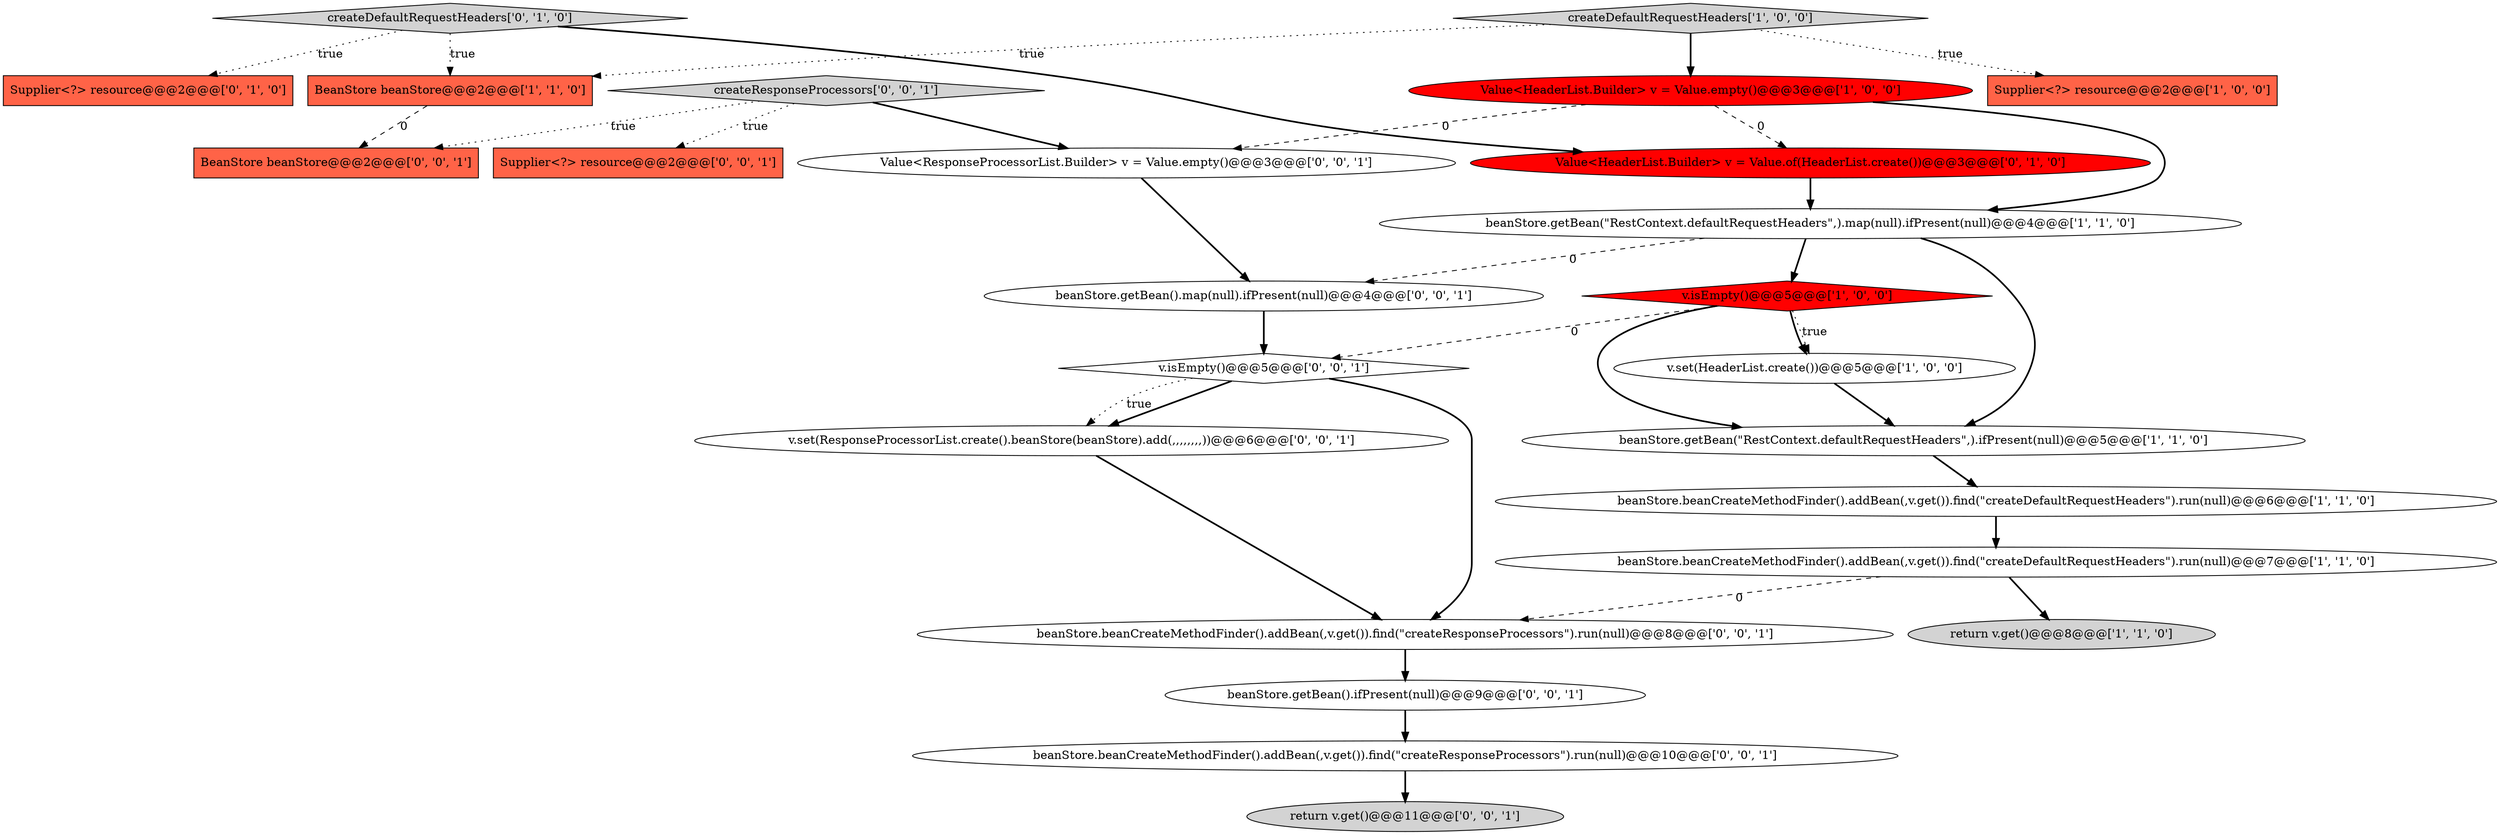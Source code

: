 digraph {
19 [style = filled, label = "return v.get()@@@11@@@['0', '0', '1']", fillcolor = lightgray, shape = ellipse image = "AAA0AAABBB3BBB"];
12 [style = filled, label = "createDefaultRequestHeaders['0', '1', '0']", fillcolor = lightgray, shape = diamond image = "AAA0AAABBB2BBB"];
8 [style = filled, label = "v.isEmpty()@@@5@@@['1', '0', '0']", fillcolor = red, shape = diamond image = "AAA1AAABBB1BBB"];
5 [style = filled, label = "beanStore.beanCreateMethodFinder().addBean(,v.get()).find(\"createDefaultRequestHeaders\").run(null)@@@6@@@['1', '1', '0']", fillcolor = white, shape = ellipse image = "AAA0AAABBB1BBB"];
3 [style = filled, label = "beanStore.getBean(\"RestContext.defaultRequestHeaders\",).map(null).ifPresent(null)@@@4@@@['1', '1', '0']", fillcolor = white, shape = ellipse image = "AAA0AAABBB1BBB"];
22 [style = filled, label = "beanStore.beanCreateMethodFinder().addBean(,v.get()).find(\"createResponseProcessors\").run(null)@@@10@@@['0', '0', '1']", fillcolor = white, shape = ellipse image = "AAA0AAABBB3BBB"];
20 [style = filled, label = "BeanStore beanStore@@@2@@@['0', '0', '1']", fillcolor = tomato, shape = box image = "AAA0AAABBB3BBB"];
4 [style = filled, label = "v.set(HeaderList.create())@@@5@@@['1', '0', '0']", fillcolor = white, shape = ellipse image = "AAA0AAABBB1BBB"];
18 [style = filled, label = "beanStore.getBean().map(null).ifPresent(null)@@@4@@@['0', '0', '1']", fillcolor = white, shape = ellipse image = "AAA0AAABBB3BBB"];
2 [style = filled, label = "BeanStore beanStore@@@2@@@['1', '1', '0']", fillcolor = tomato, shape = box image = "AAA0AAABBB1BBB"];
13 [style = filled, label = "Value<HeaderList.Builder> v = Value.of(HeaderList.create())@@@3@@@['0', '1', '0']", fillcolor = red, shape = ellipse image = "AAA1AAABBB2BBB"];
14 [style = filled, label = "v.isEmpty()@@@5@@@['0', '0', '1']", fillcolor = white, shape = diamond image = "AAA0AAABBB3BBB"];
10 [style = filled, label = "Value<HeaderList.Builder> v = Value.empty()@@@3@@@['1', '0', '0']", fillcolor = red, shape = ellipse image = "AAA1AAABBB1BBB"];
23 [style = filled, label = "beanStore.getBean().ifPresent(null)@@@9@@@['0', '0', '1']", fillcolor = white, shape = ellipse image = "AAA0AAABBB3BBB"];
6 [style = filled, label = "return v.get()@@@8@@@['1', '1', '0']", fillcolor = lightgray, shape = ellipse image = "AAA0AAABBB1BBB"];
0 [style = filled, label = "Supplier<?> resource@@@2@@@['1', '0', '0']", fillcolor = tomato, shape = box image = "AAA0AAABBB1BBB"];
17 [style = filled, label = "beanStore.beanCreateMethodFinder().addBean(,v.get()).find(\"createResponseProcessors\").run(null)@@@8@@@['0', '0', '1']", fillcolor = white, shape = ellipse image = "AAA0AAABBB3BBB"];
15 [style = filled, label = "createResponseProcessors['0', '0', '1']", fillcolor = lightgray, shape = diamond image = "AAA0AAABBB3BBB"];
21 [style = filled, label = "Value<ResponseProcessorList.Builder> v = Value.empty()@@@3@@@['0', '0', '1']", fillcolor = white, shape = ellipse image = "AAA0AAABBB3BBB"];
7 [style = filled, label = "createDefaultRequestHeaders['1', '0', '0']", fillcolor = lightgray, shape = diamond image = "AAA0AAABBB1BBB"];
9 [style = filled, label = "beanStore.getBean(\"RestContext.defaultRequestHeaders\",).ifPresent(null)@@@5@@@['1', '1', '0']", fillcolor = white, shape = ellipse image = "AAA0AAABBB1BBB"];
16 [style = filled, label = "Supplier<?> resource@@@2@@@['0', '0', '1']", fillcolor = tomato, shape = box image = "AAA0AAABBB3BBB"];
1 [style = filled, label = "beanStore.beanCreateMethodFinder().addBean(,v.get()).find(\"createDefaultRequestHeaders\").run(null)@@@7@@@['1', '1', '0']", fillcolor = white, shape = ellipse image = "AAA0AAABBB1BBB"];
24 [style = filled, label = "v.set(ResponseProcessorList.create().beanStore(beanStore).add(,,,,,,,,))@@@6@@@['0', '0', '1']", fillcolor = white, shape = ellipse image = "AAA0AAABBB3BBB"];
11 [style = filled, label = "Supplier<?> resource@@@2@@@['0', '1', '0']", fillcolor = tomato, shape = box image = "AAA0AAABBB2BBB"];
4->9 [style = bold, label=""];
14->24 [style = bold, label=""];
7->2 [style = dotted, label="true"];
10->21 [style = dashed, label="0"];
2->20 [style = dashed, label="0"];
22->19 [style = bold, label=""];
7->10 [style = bold, label=""];
14->24 [style = dotted, label="true"];
15->21 [style = bold, label=""];
3->18 [style = dashed, label="0"];
12->2 [style = dotted, label="true"];
10->3 [style = bold, label=""];
14->17 [style = bold, label=""];
15->20 [style = dotted, label="true"];
10->13 [style = dashed, label="0"];
8->14 [style = dashed, label="0"];
15->16 [style = dotted, label="true"];
7->0 [style = dotted, label="true"];
17->23 [style = bold, label=""];
21->18 [style = bold, label=""];
8->4 [style = dotted, label="true"];
12->11 [style = dotted, label="true"];
3->9 [style = bold, label=""];
12->13 [style = bold, label=""];
5->1 [style = bold, label=""];
1->17 [style = dashed, label="0"];
1->6 [style = bold, label=""];
23->22 [style = bold, label=""];
13->3 [style = bold, label=""];
3->8 [style = bold, label=""];
24->17 [style = bold, label=""];
8->9 [style = bold, label=""];
9->5 [style = bold, label=""];
8->4 [style = bold, label=""];
18->14 [style = bold, label=""];
}
